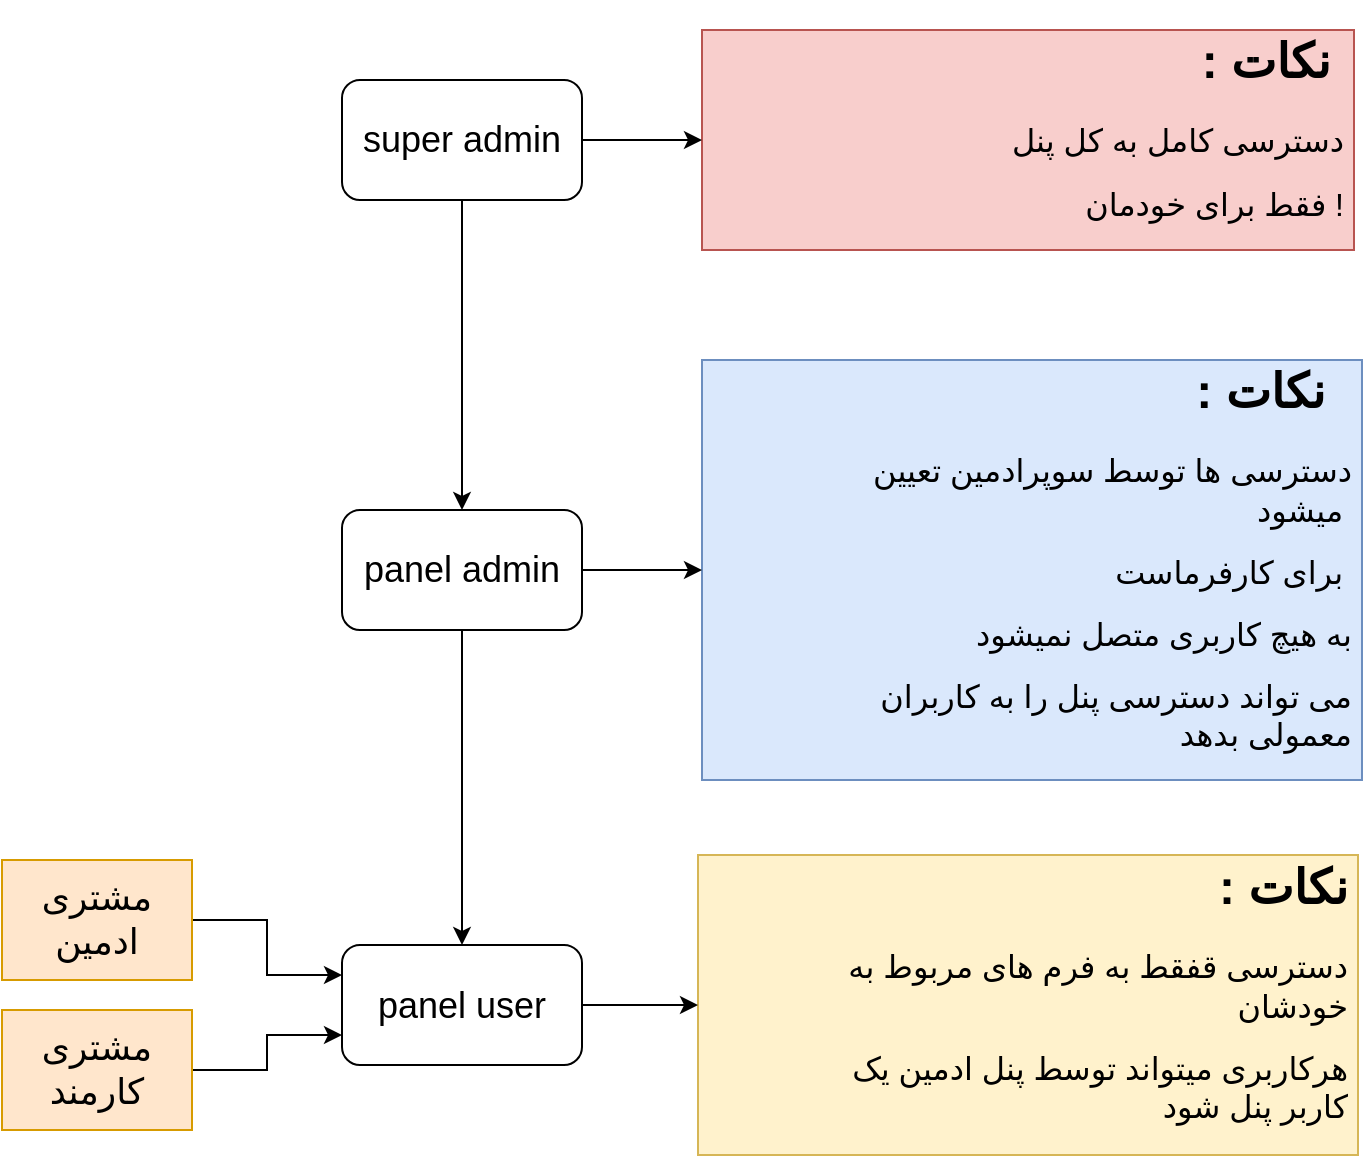 <mxfile version="14.9.6" type="github">
  <diagram id="C5RBs43oDa-KdzZeNtuy" name="Page-1">
    <mxGraphModel dx="1145" dy="1767" grid="1" gridSize="10" guides="1" tooltips="1" connect="1" arrows="1" fold="1" page="1" pageScale="1" pageWidth="827" pageHeight="1169" math="0" shadow="0">
      <root>
        <mxCell id="WIyWlLk6GJQsqaUBKTNV-0" />
        <mxCell id="WIyWlLk6GJQsqaUBKTNV-1" parent="WIyWlLk6GJQsqaUBKTNV-0" />
        <mxCell id="Qf0AHFLNtZsmSkByr8iH-2" value="&lt;font style=&quot;font-size: 18px&quot;&gt;super admin&lt;/font&gt;" style="rounded=1;whiteSpace=wrap;html=1;" vertex="1" parent="WIyWlLk6GJQsqaUBKTNV-1">
          <mxGeometry x="230" y="-120" width="120" height="60" as="geometry" />
        </mxCell>
        <mxCell id="Qf0AHFLNtZsmSkByr8iH-3" value="" style="endArrow=classic;html=1;entryX=0.5;entryY=0;entryDx=0;entryDy=0;" edge="1" parent="WIyWlLk6GJQsqaUBKTNV-1" source="Qf0AHFLNtZsmSkByr8iH-2" target="Qf0AHFLNtZsmSkByr8iH-5">
          <mxGeometry width="50" height="50" relative="1" as="geometry">
            <mxPoint x="150" y="200" as="sourcePoint" />
            <mxPoint x="160" y="170" as="targetPoint" />
          </mxGeometry>
        </mxCell>
        <mxCell id="Qf0AHFLNtZsmSkByr8iH-5" value="&lt;font style=&quot;font-size: 18px&quot;&gt;panel admin&lt;/font&gt;" style="rounded=1;whiteSpace=wrap;html=1;" vertex="1" parent="WIyWlLk6GJQsqaUBKTNV-1">
          <mxGeometry x="230" y="95" width="120" height="60" as="geometry" />
        </mxCell>
        <mxCell id="Qf0AHFLNtZsmSkByr8iH-7" value="&lt;span style=&quot;font-size: 18px&quot;&gt;panel user&lt;/span&gt;" style="rounded=1;whiteSpace=wrap;html=1;" vertex="1" parent="WIyWlLk6GJQsqaUBKTNV-1">
          <mxGeometry x="230" y="312.5" width="120" height="60" as="geometry" />
        </mxCell>
        <mxCell id="Qf0AHFLNtZsmSkByr8iH-11" value="" style="endArrow=classic;html=1;exitX=0.5;exitY=1;exitDx=0;exitDy=0;entryX=0.5;entryY=0;entryDx=0;entryDy=0;" edge="1" parent="WIyWlLk6GJQsqaUBKTNV-1" source="Qf0AHFLNtZsmSkByr8iH-5" target="Qf0AHFLNtZsmSkByr8iH-7">
          <mxGeometry width="50" height="50" relative="1" as="geometry">
            <mxPoint x="340" y="320" as="sourcePoint" />
            <mxPoint x="150" y="330" as="targetPoint" />
          </mxGeometry>
        </mxCell>
        <mxCell id="Qf0AHFLNtZsmSkByr8iH-14" value="&lt;blockquote style=&quot;margin: 0 0 0 40px ; border: none ; padding: 0px&quot;&gt;&lt;h1&gt;&lt;font style=&quot;font-size: 24px&quot;&gt;&amp;nbsp;:&amp;nbsp;&lt;/font&gt;نکات&amp;nbsp;&lt;/h1&gt;&lt;p&gt;&lt;font size=&quot;3&quot;&gt;دسترسی کامل به کل پنل&lt;/font&gt;&lt;/p&gt;&lt;p&gt;&lt;font size=&quot;3&quot;&gt;فقط برای خودمان !&lt;/font&gt;&lt;/p&gt;&lt;/blockquote&gt;" style="text;html=1;strokeColor=#b85450;fillColor=#f8cecc;spacing=5;spacingTop=-20;whiteSpace=wrap;overflow=hidden;rounded=0;align=right;verticalAlign=middle;labelPosition=center;verticalLabelPosition=middle;labelBorderColor=none;" vertex="1" parent="WIyWlLk6GJQsqaUBKTNV-1">
          <mxGeometry x="410" y="-145" width="326" height="110" as="geometry" />
        </mxCell>
        <mxCell id="Qf0AHFLNtZsmSkByr8iH-15" value="&lt;blockquote style=&quot;margin: 0 0 0 40px ; border: none ; padding: 0px&quot;&gt;&lt;h1&gt;&lt;font style=&quot;font-size: 24px&quot;&gt;&amp;nbsp;: نکات&amp;nbsp;&amp;nbsp;&lt;/font&gt;&lt;/h1&gt;&lt;p&gt;&lt;font size=&quot;3&quot;&gt;دسترسی ها توسط سوپرادمین تعیین میشود&amp;nbsp;&lt;/font&gt;&lt;/p&gt;&lt;p&gt;&lt;font size=&quot;3&quot;&gt;برای کارفرماست&amp;nbsp;&lt;/font&gt;&lt;/p&gt;&lt;p&gt;&lt;font size=&quot;3&quot;&gt;به هیچ کاربری متصل نمیشود&lt;/font&gt;&lt;/p&gt;&lt;p&gt;&lt;span style=&quot;font-size: medium&quot;&gt;می تواند دسترسی پنل را به کاربران معمولی بدهد&lt;/span&gt;&lt;br&gt;&lt;/p&gt;&lt;p&gt;&lt;span style=&quot;font-size: medium&quot;&gt;محدودیتی در مشاهده فرم ها ندارند&lt;/span&gt;&lt;/p&gt;&lt;/blockquote&gt;" style="text;html=1;strokeColor=#6c8ebf;fillColor=#dae8fc;spacing=5;spacingTop=-20;whiteSpace=wrap;overflow=hidden;rounded=0;align=right;verticalAlign=middle;labelPosition=center;verticalLabelPosition=middle;labelBorderColor=none;" vertex="1" parent="WIyWlLk6GJQsqaUBKTNV-1">
          <mxGeometry x="410" y="20" width="330" height="210" as="geometry" />
        </mxCell>
        <mxCell id="Qf0AHFLNtZsmSkByr8iH-16" value="" style="endArrow=classic;html=1;exitX=1;exitY=0.5;exitDx=0;exitDy=0;entryX=0;entryY=0.5;entryDx=0;entryDy=0;" edge="1" parent="WIyWlLk6GJQsqaUBKTNV-1" source="Qf0AHFLNtZsmSkByr8iH-2" target="Qf0AHFLNtZsmSkByr8iH-14">
          <mxGeometry width="50" height="50" relative="1" as="geometry">
            <mxPoint x="390" y="110" as="sourcePoint" />
            <mxPoint x="440" y="60" as="targetPoint" />
          </mxGeometry>
        </mxCell>
        <mxCell id="Qf0AHFLNtZsmSkByr8iH-18" value="" style="endArrow=classic;html=1;exitX=1;exitY=0.5;exitDx=0;exitDy=0;entryX=0;entryY=0.5;entryDx=0;entryDy=0;" edge="1" parent="WIyWlLk6GJQsqaUBKTNV-1" source="Qf0AHFLNtZsmSkByr8iH-5" target="Qf0AHFLNtZsmSkByr8iH-15">
          <mxGeometry width="50" height="50" relative="1" as="geometry">
            <mxPoint x="210" y="215" as="sourcePoint" />
            <mxPoint x="420" y="215" as="targetPoint" />
          </mxGeometry>
        </mxCell>
        <mxCell id="Qf0AHFLNtZsmSkByr8iH-19" value="&lt;blockquote style=&quot;margin: 0 0 0 40px ; border: none ; padding: 0px&quot;&gt;&lt;h1&gt;&lt;font style=&quot;font-size: 24px&quot;&gt;&amp;nbsp;: نکات&lt;/font&gt;&lt;/h1&gt;&lt;p&gt;&lt;font size=&quot;3&quot;&gt;دسترسی قفقط به فرم های مربوط به خودشان&lt;/font&gt;&lt;/p&gt;&lt;p&gt;&lt;font size=&quot;3&quot;&gt;هرکاربری میتواند توسط پنل ادمین یک کاربر پنل شود&lt;/font&gt;&lt;/p&gt;&lt;p&gt;&lt;font size=&quot;3&quot;&gt;به عنوان مشتری شناخته می شود&amp;nbsp;&lt;/font&gt;&lt;/p&gt;&lt;/blockquote&gt;" style="text;html=1;strokeColor=#d6b656;fillColor=#fff2cc;spacing=5;spacingTop=-20;whiteSpace=wrap;overflow=hidden;rounded=0;align=right;verticalAlign=middle;labelPosition=center;verticalLabelPosition=middle;labelBorderColor=none;" vertex="1" parent="WIyWlLk6GJQsqaUBKTNV-1">
          <mxGeometry x="408" y="267.5" width="330" height="150" as="geometry" />
        </mxCell>
        <mxCell id="Qf0AHFLNtZsmSkByr8iH-27" value="" style="endArrow=classic;html=1;exitX=1;exitY=0.5;exitDx=0;exitDy=0;entryX=0;entryY=0.5;entryDx=0;entryDy=0;" edge="1" parent="WIyWlLk6GJQsqaUBKTNV-1" source="Qf0AHFLNtZsmSkByr8iH-7" target="Qf0AHFLNtZsmSkByr8iH-19">
          <mxGeometry width="50" height="50" relative="1" as="geometry">
            <mxPoint x="390" y="90" as="sourcePoint" />
            <mxPoint x="440" y="40" as="targetPoint" />
          </mxGeometry>
        </mxCell>
        <mxCell id="Qf0AHFLNtZsmSkByr8iH-33" style="edgeStyle=orthogonalEdgeStyle;rounded=0;orthogonalLoop=1;jettySize=auto;html=1;exitX=1;exitY=0.5;exitDx=0;exitDy=0;entryX=0;entryY=0.25;entryDx=0;entryDy=0;" edge="1" parent="WIyWlLk6GJQsqaUBKTNV-1" source="Qf0AHFLNtZsmSkByr8iH-30" target="Qf0AHFLNtZsmSkByr8iH-7">
          <mxGeometry relative="1" as="geometry" />
        </mxCell>
        <mxCell id="Qf0AHFLNtZsmSkByr8iH-30" value="&lt;span style=&quot;font-size: 18px&quot;&gt;مشتری ادمین&lt;/span&gt;" style="rounded=0;whiteSpace=wrap;html=1;strokeColor=#d79b00;align=center;verticalAlign=middle;fillColor=#ffe6cc;" vertex="1" parent="WIyWlLk6GJQsqaUBKTNV-1">
          <mxGeometry x="60" y="270" width="95" height="60" as="geometry" />
        </mxCell>
        <mxCell id="Qf0AHFLNtZsmSkByr8iH-35" style="edgeStyle=orthogonalEdgeStyle;rounded=0;orthogonalLoop=1;jettySize=auto;html=1;exitX=1;exitY=0.5;exitDx=0;exitDy=0;entryX=0;entryY=0.75;entryDx=0;entryDy=0;" edge="1" parent="WIyWlLk6GJQsqaUBKTNV-1" source="Qf0AHFLNtZsmSkByr8iH-31" target="Qf0AHFLNtZsmSkByr8iH-7">
          <mxGeometry relative="1" as="geometry" />
        </mxCell>
        <mxCell id="Qf0AHFLNtZsmSkByr8iH-31" value="&lt;span style=&quot;font-size: 18px&quot;&gt;مشتری کارمند&lt;/span&gt;" style="rounded=0;whiteSpace=wrap;html=1;strokeColor=#d79b00;align=center;verticalAlign=middle;fillColor=#ffe6cc;" vertex="1" parent="WIyWlLk6GJQsqaUBKTNV-1">
          <mxGeometry x="60" y="345" width="95" height="60" as="geometry" />
        </mxCell>
      </root>
    </mxGraphModel>
  </diagram>
</mxfile>
